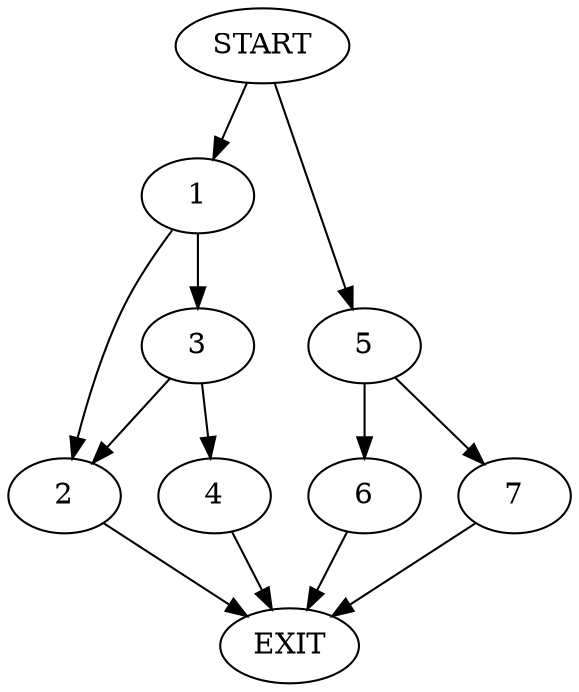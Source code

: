 digraph {
0 [label="START"]
8 [label="EXIT"]
0 -> 1
1 -> 2
1 -> 3
2 -> 8
3 -> 4
3 -> 2
4 -> 8
0 -> 5
5 -> 6
5 -> 7
6 -> 8
7 -> 8
}
